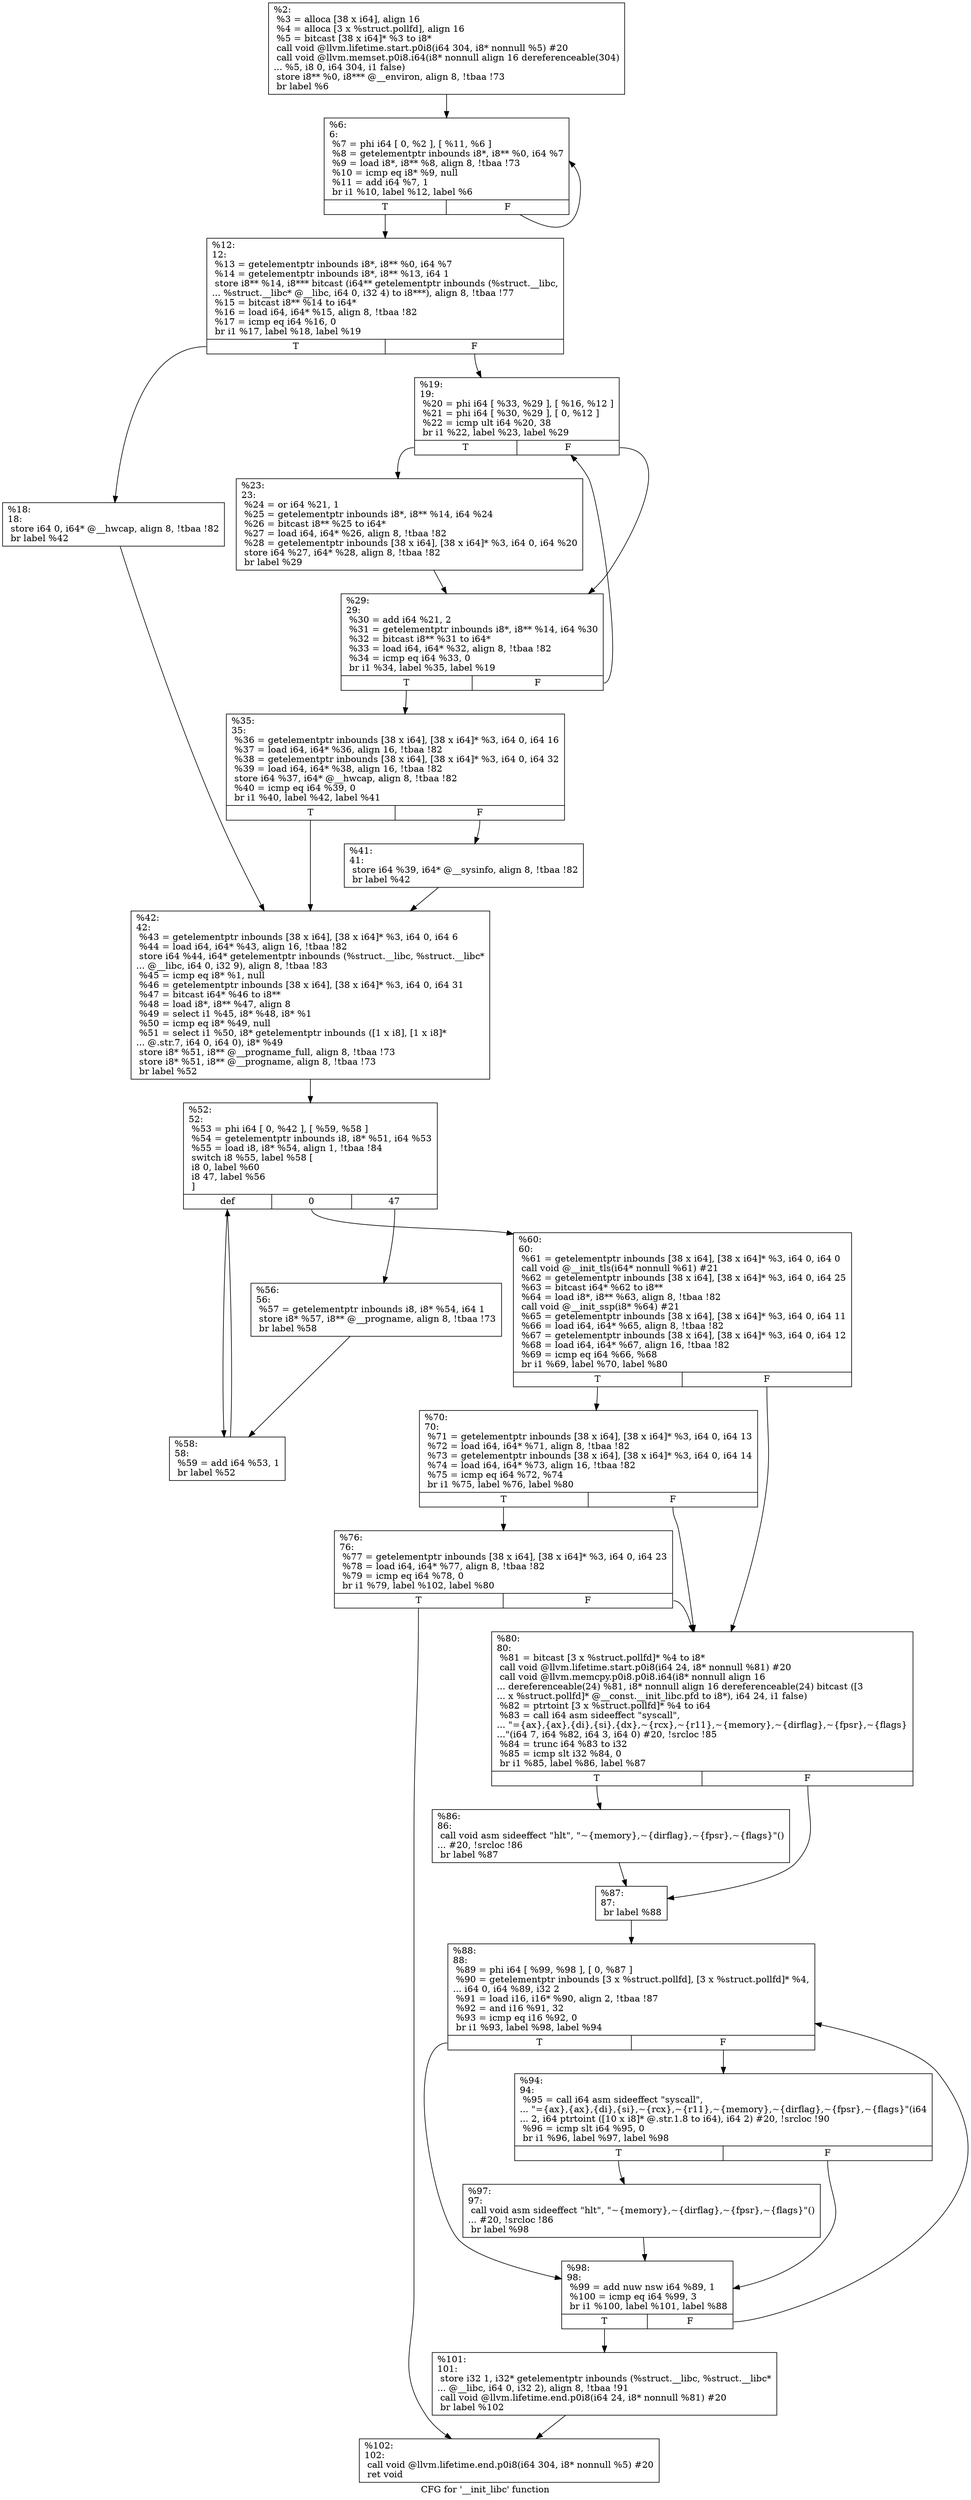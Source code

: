 digraph "CFG for '__init_libc' function" {
	label="CFG for '__init_libc' function";

	Node0x225bef0 [shape=record,label="{%2:\l  %3 = alloca [38 x i64], align 16\l  %4 = alloca [3 x %struct.pollfd], align 16\l  %5 = bitcast [38 x i64]* %3 to i8*\l  call void @llvm.lifetime.start.p0i8(i64 304, i8* nonnull %5) #20\l  call void @llvm.memset.p0i8.i64(i8* nonnull align 16 dereferenceable(304)\l... %5, i8 0, i64 304, i1 false)\l  store i8** %0, i8*** @__environ, align 8, !tbaa !73\l  br label %6\l}"];
	Node0x225bef0 -> Node0x225e1c0;
	Node0x225e1c0 [shape=record,label="{%6:\l6:                                                \l  %7 = phi i64 [ 0, %2 ], [ %11, %6 ]\l  %8 = getelementptr inbounds i8*, i8** %0, i64 %7\l  %9 = load i8*, i8** %8, align 8, !tbaa !73\l  %10 = icmp eq i8* %9, null\l  %11 = add i64 %7, 1\l  br i1 %10, label %12, label %6\l|{<s0>T|<s1>F}}"];
	Node0x225e1c0:s0 -> Node0x225e210;
	Node0x225e1c0:s1 -> Node0x225e1c0;
	Node0x225e210 [shape=record,label="{%12:\l12:                                               \l  %13 = getelementptr inbounds i8*, i8** %0, i64 %7\l  %14 = getelementptr inbounds i8*, i8** %13, i64 1\l  store i8** %14, i8*** bitcast (i64** getelementptr inbounds (%struct.__libc,\l... %struct.__libc* @__libc, i64 0, i32 4) to i8***), align 8, !tbaa !77\l  %15 = bitcast i8** %14 to i64*\l  %16 = load i64, i64* %15, align 8, !tbaa !82\l  %17 = icmp eq i64 %16, 0\l  br i1 %17, label %18, label %19\l|{<s0>T|<s1>F}}"];
	Node0x225e210:s0 -> Node0x225e260;
	Node0x225e210:s1 -> Node0x225e2b0;
	Node0x225e260 [shape=record,label="{%18:\l18:                                               \l  store i64 0, i64* @__hwcap, align 8, !tbaa !82\l  br label %42\l}"];
	Node0x225e260 -> Node0x225e440;
	Node0x225e2b0 [shape=record,label="{%19:\l19:                                               \l  %20 = phi i64 [ %33, %29 ], [ %16, %12 ]\l  %21 = phi i64 [ %30, %29 ], [ 0, %12 ]\l  %22 = icmp ult i64 %20, 38\l  br i1 %22, label %23, label %29\l|{<s0>T|<s1>F}}"];
	Node0x225e2b0:s0 -> Node0x225e300;
	Node0x225e2b0:s1 -> Node0x225e350;
	Node0x225e300 [shape=record,label="{%23:\l23:                                               \l  %24 = or i64 %21, 1\l  %25 = getelementptr inbounds i8*, i8** %14, i64 %24\l  %26 = bitcast i8** %25 to i64*\l  %27 = load i64, i64* %26, align 8, !tbaa !82\l  %28 = getelementptr inbounds [38 x i64], [38 x i64]* %3, i64 0, i64 %20\l  store i64 %27, i64* %28, align 8, !tbaa !82\l  br label %29\l}"];
	Node0x225e300 -> Node0x225e350;
	Node0x225e350 [shape=record,label="{%29:\l29:                                               \l  %30 = add i64 %21, 2\l  %31 = getelementptr inbounds i8*, i8** %14, i64 %30\l  %32 = bitcast i8** %31 to i64*\l  %33 = load i64, i64* %32, align 8, !tbaa !82\l  %34 = icmp eq i64 %33, 0\l  br i1 %34, label %35, label %19\l|{<s0>T|<s1>F}}"];
	Node0x225e350:s0 -> Node0x225e3a0;
	Node0x225e350:s1 -> Node0x225e2b0;
	Node0x225e3a0 [shape=record,label="{%35:\l35:                                               \l  %36 = getelementptr inbounds [38 x i64], [38 x i64]* %3, i64 0, i64 16\l  %37 = load i64, i64* %36, align 16, !tbaa !82\l  %38 = getelementptr inbounds [38 x i64], [38 x i64]* %3, i64 0, i64 32\l  %39 = load i64, i64* %38, align 16, !tbaa !82\l  store i64 %37, i64* @__hwcap, align 8, !tbaa !82\l  %40 = icmp eq i64 %39, 0\l  br i1 %40, label %42, label %41\l|{<s0>T|<s1>F}}"];
	Node0x225e3a0:s0 -> Node0x225e440;
	Node0x225e3a0:s1 -> Node0x225e3f0;
	Node0x225e3f0 [shape=record,label="{%41:\l41:                                               \l  store i64 %39, i64* @__sysinfo, align 8, !tbaa !82\l  br label %42\l}"];
	Node0x225e3f0 -> Node0x225e440;
	Node0x225e440 [shape=record,label="{%42:\l42:                                               \l  %43 = getelementptr inbounds [38 x i64], [38 x i64]* %3, i64 0, i64 6\l  %44 = load i64, i64* %43, align 16, !tbaa !82\l  store i64 %44, i64* getelementptr inbounds (%struct.__libc, %struct.__libc*\l... @__libc, i64 0, i32 9), align 8, !tbaa !83\l  %45 = icmp eq i8* %1, null\l  %46 = getelementptr inbounds [38 x i64], [38 x i64]* %3, i64 0, i64 31\l  %47 = bitcast i64* %46 to i8**\l  %48 = load i8*, i8** %47, align 8\l  %49 = select i1 %45, i8* %48, i8* %1\l  %50 = icmp eq i8* %49, null\l  %51 = select i1 %50, i8* getelementptr inbounds ([1 x i8], [1 x i8]*\l... @.str.7, i64 0, i64 0), i8* %49\l  store i8* %51, i8** @__progname_full, align 8, !tbaa !73\l  store i8* %51, i8** @__progname, align 8, !tbaa !73\l  br label %52\l}"];
	Node0x225e440 -> Node0x225e490;
	Node0x225e490 [shape=record,label="{%52:\l52:                                               \l  %53 = phi i64 [ 0, %42 ], [ %59, %58 ]\l  %54 = getelementptr inbounds i8, i8* %51, i64 %53\l  %55 = load i8, i8* %54, align 1, !tbaa !84\l  switch i8 %55, label %58 [\l    i8 0, label %60\l    i8 47, label %56\l  ]\l|{<s0>def|<s1>0|<s2>47}}"];
	Node0x225e490:s0 -> Node0x225e530;
	Node0x225e490:s1 -> Node0x225e580;
	Node0x225e490:s2 -> Node0x225e4e0;
	Node0x225e4e0 [shape=record,label="{%56:\l56:                                               \l  %57 = getelementptr inbounds i8, i8* %54, i64 1\l  store i8* %57, i8** @__progname, align 8, !tbaa !73\l  br label %58\l}"];
	Node0x225e4e0 -> Node0x225e530;
	Node0x225e530 [shape=record,label="{%58:\l58:                                               \l  %59 = add i64 %53, 1\l  br label %52\l}"];
	Node0x225e530 -> Node0x225e490;
	Node0x225e580 [shape=record,label="{%60:\l60:                                               \l  %61 = getelementptr inbounds [38 x i64], [38 x i64]* %3, i64 0, i64 0\l  call void @__init_tls(i64* nonnull %61) #21\l  %62 = getelementptr inbounds [38 x i64], [38 x i64]* %3, i64 0, i64 25\l  %63 = bitcast i64* %62 to i8**\l  %64 = load i8*, i8** %63, align 8, !tbaa !82\l  call void @__init_ssp(i8* %64) #21\l  %65 = getelementptr inbounds [38 x i64], [38 x i64]* %3, i64 0, i64 11\l  %66 = load i64, i64* %65, align 8, !tbaa !82\l  %67 = getelementptr inbounds [38 x i64], [38 x i64]* %3, i64 0, i64 12\l  %68 = load i64, i64* %67, align 16, !tbaa !82\l  %69 = icmp eq i64 %66, %68\l  br i1 %69, label %70, label %80\l|{<s0>T|<s1>F}}"];
	Node0x225e580:s0 -> Node0x225e5d0;
	Node0x225e580:s1 -> Node0x225e670;
	Node0x225e5d0 [shape=record,label="{%70:\l70:                                               \l  %71 = getelementptr inbounds [38 x i64], [38 x i64]* %3, i64 0, i64 13\l  %72 = load i64, i64* %71, align 8, !tbaa !82\l  %73 = getelementptr inbounds [38 x i64], [38 x i64]* %3, i64 0, i64 14\l  %74 = load i64, i64* %73, align 16, !tbaa !82\l  %75 = icmp eq i64 %72, %74\l  br i1 %75, label %76, label %80\l|{<s0>T|<s1>F}}"];
	Node0x225e5d0:s0 -> Node0x225e620;
	Node0x225e5d0:s1 -> Node0x225e670;
	Node0x225e620 [shape=record,label="{%76:\l76:                                               \l  %77 = getelementptr inbounds [38 x i64], [38 x i64]* %3, i64 0, i64 23\l  %78 = load i64, i64* %77, align 8, !tbaa !82\l  %79 = icmp eq i64 %78, 0\l  br i1 %79, label %102, label %80\l|{<s0>T|<s1>F}}"];
	Node0x225e620:s0 -> Node0x225e8f0;
	Node0x225e620:s1 -> Node0x225e670;
	Node0x225e670 [shape=record,label="{%80:\l80:                                               \l  %81 = bitcast [3 x %struct.pollfd]* %4 to i8*\l  call void @llvm.lifetime.start.p0i8(i64 24, i8* nonnull %81) #20\l  call void @llvm.memcpy.p0i8.p0i8.i64(i8* nonnull align 16\l... dereferenceable(24) %81, i8* nonnull align 16 dereferenceable(24) bitcast ([3\l... x %struct.pollfd]* @__const.__init_libc.pfd to i8*), i64 24, i1 false)\l  %82 = ptrtoint [3 x %struct.pollfd]* %4 to i64\l  %83 = call i64 asm sideeffect \"syscall\",\l... \"=\{ax\},\{ax\},\{di\},\{si\},\{dx\},~\{rcx\},~\{r11\},~\{memory\},~\{dirflag\},~\{fpsr\},~\{flags\}\l...\"(i64 7, i64 %82, i64 3, i64 0) #20, !srcloc !85\l  %84 = trunc i64 %83 to i32\l  %85 = icmp slt i32 %84, 0\l  br i1 %85, label %86, label %87\l|{<s0>T|<s1>F}}"];
	Node0x225e670:s0 -> Node0x225e6c0;
	Node0x225e670:s1 -> Node0x225e710;
	Node0x225e6c0 [shape=record,label="{%86:\l86:                                               \l  call void asm sideeffect \"hlt\", \"~\{memory\},~\{dirflag\},~\{fpsr\},~\{flags\}\"()\l... #20, !srcloc !86\l  br label %87\l}"];
	Node0x225e6c0 -> Node0x225e710;
	Node0x225e710 [shape=record,label="{%87:\l87:                                               \l  br label %88\l}"];
	Node0x225e710 -> Node0x225e760;
	Node0x225e760 [shape=record,label="{%88:\l88:                                               \l  %89 = phi i64 [ %99, %98 ], [ 0, %87 ]\l  %90 = getelementptr inbounds [3 x %struct.pollfd], [3 x %struct.pollfd]* %4,\l... i64 0, i64 %89, i32 2\l  %91 = load i16, i16* %90, align 2, !tbaa !87\l  %92 = and i16 %91, 32\l  %93 = icmp eq i16 %92, 0\l  br i1 %93, label %98, label %94\l|{<s0>T|<s1>F}}"];
	Node0x225e760:s0 -> Node0x225e850;
	Node0x225e760:s1 -> Node0x225e7b0;
	Node0x225e7b0 [shape=record,label="{%94:\l94:                                               \l  %95 = call i64 asm sideeffect \"syscall\",\l... \"=\{ax\},\{ax\},\{di\},\{si\},~\{rcx\},~\{r11\},~\{memory\},~\{dirflag\},~\{fpsr\},~\{flags\}\"(i64\l... 2, i64 ptrtoint ([10 x i8]* @.str.1.8 to i64), i64 2) #20, !srcloc !90\l  %96 = icmp slt i64 %95, 0\l  br i1 %96, label %97, label %98\l|{<s0>T|<s1>F}}"];
	Node0x225e7b0:s0 -> Node0x225e800;
	Node0x225e7b0:s1 -> Node0x225e850;
	Node0x225e800 [shape=record,label="{%97:\l97:                                               \l  call void asm sideeffect \"hlt\", \"~\{memory\},~\{dirflag\},~\{fpsr\},~\{flags\}\"()\l... #20, !srcloc !86\l  br label %98\l}"];
	Node0x225e800 -> Node0x225e850;
	Node0x225e850 [shape=record,label="{%98:\l98:                                               \l  %99 = add nuw nsw i64 %89, 1\l  %100 = icmp eq i64 %99, 3\l  br i1 %100, label %101, label %88\l|{<s0>T|<s1>F}}"];
	Node0x225e850:s0 -> Node0x225e8a0;
	Node0x225e850:s1 -> Node0x225e760;
	Node0x225e8a0 [shape=record,label="{%101:\l101:                                              \l  store i32 1, i32* getelementptr inbounds (%struct.__libc, %struct.__libc*\l... @__libc, i64 0, i32 2), align 8, !tbaa !91\l  call void @llvm.lifetime.end.p0i8(i64 24, i8* nonnull %81) #20\l  br label %102\l}"];
	Node0x225e8a0 -> Node0x225e8f0;
	Node0x225e8f0 [shape=record,label="{%102:\l102:                                              \l  call void @llvm.lifetime.end.p0i8(i64 304, i8* nonnull %5) #20\l  ret void\l}"];
}
